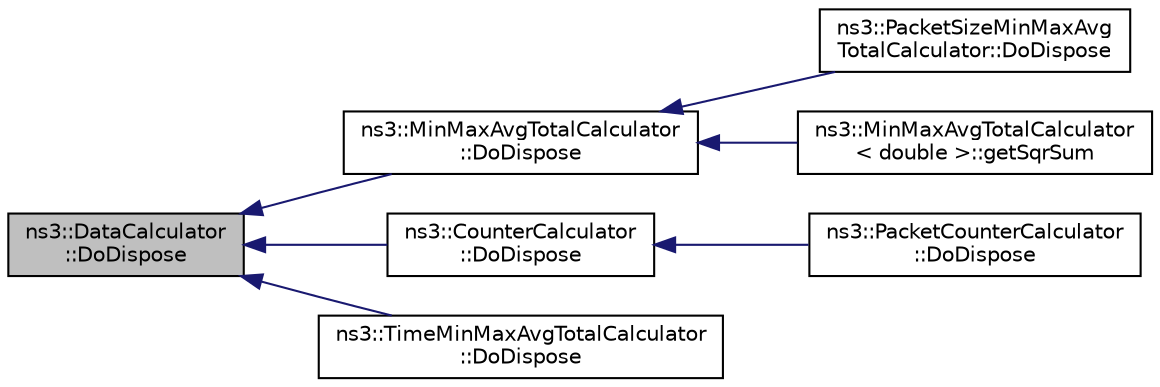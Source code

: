 digraph "ns3::DataCalculator::DoDispose"
{
  edge [fontname="Helvetica",fontsize="10",labelfontname="Helvetica",labelfontsize="10"];
  node [fontname="Helvetica",fontsize="10",shape=record];
  rankdir="LR";
  Node1 [label="ns3::DataCalculator\l::DoDispose",height=0.2,width=0.4,color="black", fillcolor="grey75", style="filled", fontcolor="black"];
  Node1 -> Node2 [dir="back",color="midnightblue",fontsize="10",style="solid"];
  Node2 [label="ns3::MinMaxAvgTotalCalculator\l::DoDispose",height=0.2,width=0.4,color="black", fillcolor="white", style="filled",URL="$d0/dcd/classns3_1_1MinMaxAvgTotalCalculator.html#a6552390161b48826a909483dfdc010e1"];
  Node2 -> Node3 [dir="back",color="midnightblue",fontsize="10",style="solid"];
  Node3 [label="ns3::PacketSizeMinMaxAvg\lTotalCalculator::DoDispose",height=0.2,width=0.4,color="black", fillcolor="white", style="filled",URL="$d0/d57/classns3_1_1PacketSizeMinMaxAvgTotalCalculator.html#aec8d536ca8f1e1b1f40415a7b0bf950b"];
  Node2 -> Node4 [dir="back",color="midnightblue",fontsize="10",style="solid"];
  Node4 [label="ns3::MinMaxAvgTotalCalculator\l\< double \>::getSqrSum",height=0.2,width=0.4,color="black", fillcolor="white", style="filled",URL="$d0/dcd/classns3_1_1MinMaxAvgTotalCalculator.html#a5f7ce191a74642f91590ede3c5c0315a"];
  Node1 -> Node5 [dir="back",color="midnightblue",fontsize="10",style="solid"];
  Node5 [label="ns3::CounterCalculator\l::DoDispose",height=0.2,width=0.4,color="black", fillcolor="white", style="filled",URL="$d4/d3e/classns3_1_1CounterCalculator.html#a3f9e1768756c1ab4dc56ae5b55888e86"];
  Node5 -> Node6 [dir="back",color="midnightblue",fontsize="10",style="solid"];
  Node6 [label="ns3::PacketCounterCalculator\l::DoDispose",height=0.2,width=0.4,color="black", fillcolor="white", style="filled",URL="$d1/df2/classns3_1_1PacketCounterCalculator.html#a6bafe4ee2c1ab84bdf42ab7c89025afd"];
  Node1 -> Node7 [dir="back",color="midnightblue",fontsize="10",style="solid"];
  Node7 [label="ns3::TimeMinMaxAvgTotalCalculator\l::DoDispose",height=0.2,width=0.4,color="black", fillcolor="white", style="filled",URL="$d4/dde/classns3_1_1TimeMinMaxAvgTotalCalculator.html#a60317a5c20da1d5b8b951035ee451ad3"];
}
